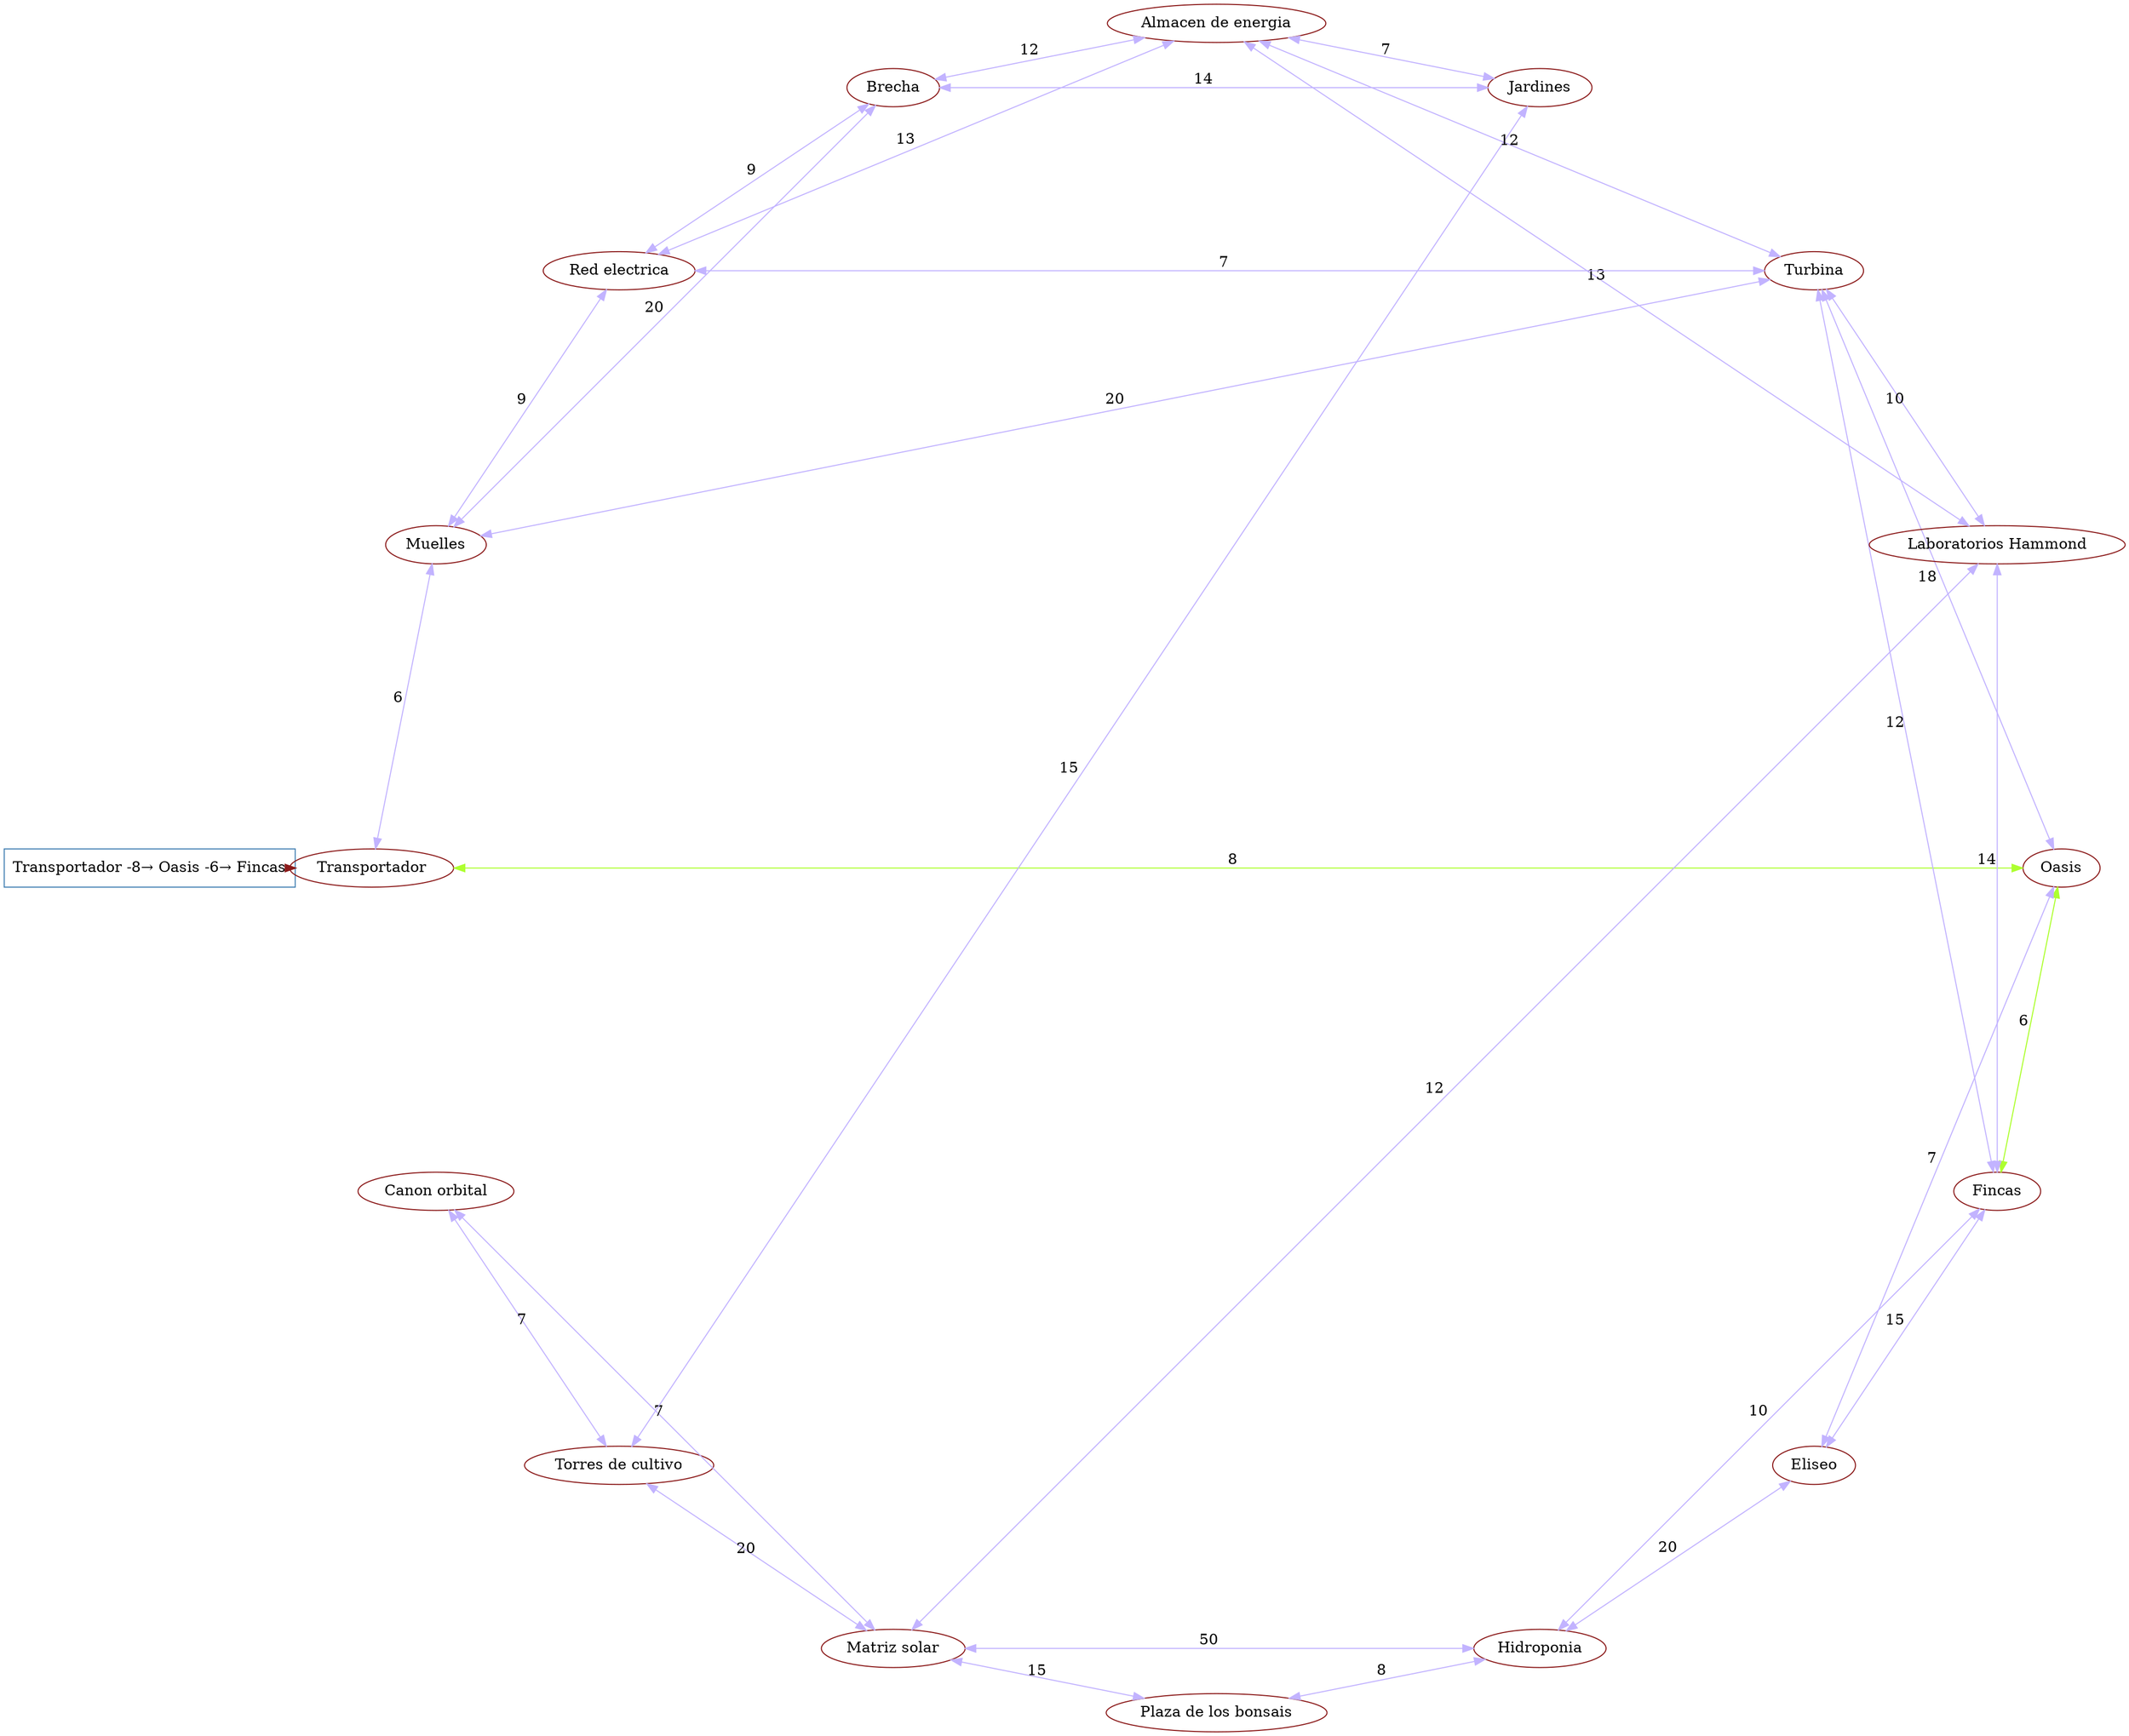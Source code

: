 digraph G { 
layout="circo" 
node [] 
subgraph cluster_0 { color = gray100;info[label="Transportador -8→ Oasis -6→ Fincas" shape=box color="steelblue"] 
}subgraph cluster_1 { color = gray100;Transportador[label="Transportador" color="coral"] 
Red_electrica[label="Red electrica"  color="coral"] 
Transportador[label="Transportador" color=greenyellow] 
Oasis[label="Oasis" color=greenyellow] 
Fincas[label="Fincas" color=greenyellow] 
Eliseo[label="Eliseo" color=firebrick4] 
Hidroponia[label="Hidroponia" color=firebrick4] 
Hidroponia[label="Hidroponia" color=firebrick4] 
Eliseo[label="Eliseo" color=firebrick4] 
Eliseo[label="Eliseo" color=firebrick4] 
Fincas[label="Fincas" color=firebrick4] 
Fincas[label="Fincas" color=firebrick4] 
Eliseo[label="Eliseo" color=firebrick4] 
Eliseo[label="Eliseo" color=firebrick4] 
Oasis[label="Oasis" color=firebrick4] 
Oasis[label="Oasis" color=firebrick4] 
Eliseo[label="Eliseo" color=firebrick4] 
Hidroponia[label="Hidroponia" color=firebrick4] 
Plaza_de_los_bonsais[label="Plaza de los bonsais" color=firebrick4] 
Plaza_de_los_bonsais[label="Plaza de los bonsais" color=firebrick4] 
Hidroponia[label="Hidroponia" color=firebrick4] 
Hidroponia[label="Hidroponia" color=firebrick4] 
Fincas[label="Fincas" color=firebrick4] 
Fincas[label="Fincas" color=firebrick4] 
Hidroponia[label="Hidroponia" color=firebrick4] 
Hidroponia[label="Hidroponia" color=firebrick4] 
Matriz_solar[label="Matriz solar" color=firebrick4] 
Matriz_solar[label="Matriz solar" color=firebrick4] 
Hidroponia[label="Hidroponia" color=firebrick4] 
Plaza_de_los_bonsais[label="Plaza de los bonsais" color=firebrick4] 
Matriz_solar[label="Matriz solar" color=firebrick4] 
Matriz_solar[label="Matriz solar" color=firebrick4] 
Plaza_de_los_bonsais[label="Plaza de los bonsais" color=firebrick4] 
Matriz_solar[label="Matriz solar" color=firebrick4] 
Laboratorios_Hammond[label="Laboratorios Hammond" color=firebrick4] 
Laboratorios_Hammond[label="Laboratorios Hammond" color=firebrick4] 
Matriz_solar[label="Matriz solar" color=firebrick4] 
Matriz_solar[label="Matriz solar" color=firebrick4] 
Torres_de_cultivo[label="Torres de cultivo" color=firebrick4] 
Torres_de_cultivo[label="Torres de cultivo" color=firebrick4] 
Matriz_solar[label="Matriz solar" color=firebrick4] 
Matriz_solar[label="Matriz solar" color=firebrick4] 
Canon_orbital[label="Canon orbital" color=firebrick4] 
Canon_orbital[label="Canon orbital" color=firebrick4] 
Matriz_solar[label="Matriz solar" color=firebrick4] 
Canon_orbital[label="Canon orbital" color=firebrick4] 
Torres_de_cultivo[label="Torres de cultivo" color=firebrick4] 
Torres_de_cultivo[label="Torres de cultivo" color=firebrick4] 
Canon_orbital[label="Canon orbital" color=firebrick4] 
Torres_de_cultivo[label="Torres de cultivo" color=firebrick4] 
Jardines[label="Jardines" color=firebrick4] 
Jardines[label="Jardines" color=firebrick4] 
Torres_de_cultivo[label="Torres de cultivo" color=firebrick4] 
Jardines[label="Jardines" color=firebrick4] 
Almacen_de_energia[label="Almacen de energia" color=firebrick4] 
Almacen_de_energia[label="Almacen de energia" color=firebrick4] 
Jardines[label="Jardines" color=firebrick4] 
Jardines[label="Jardines" color=firebrick4] 
Brecha[label="Brecha" color=firebrick4] 
Brecha[label="Brecha" color=firebrick4] 
Jardines[label="Jardines" color=firebrick4] 
Laboratorios_Hammond[label="Laboratorios Hammond" color=firebrick4] 
Almacen_de_energia[label="Almacen de energia" color=firebrick4] 
Almacen_de_energia[label="Almacen de energia" color=firebrick4] 
Laboratorios_Hammond[label="Laboratorios Hammond" color=firebrick4] 
Laboratorios_Hammond[label="Laboratorios Hammond" color=firebrick4] 
Fincas[label="Fincas" color=firebrick4] 
Fincas[label="Fincas" color=firebrick4] 
Laboratorios_Hammond[label="Laboratorios Hammond" color=firebrick4] 
Laboratorios_Hammond[label="Laboratorios Hammond" color=firebrick4] 
Turbina[label="Turbina" color=firebrick4] 
Turbina[label="Turbina" color=firebrick4] 
Laboratorios_Hammond[label="Laboratorios Hammond" color=firebrick4] 
Fincas[label="Fincas" color=firebrick4] 
Oasis[label="Oasis" color=firebrick4] 
Oasis[label="Oasis" color=firebrick4] 
Fincas[label="Fincas" color=firebrick4] 
Fincas[label="Fincas" color=firebrick4] 
Turbina[label="Turbina" color=firebrick4] 
Turbina[label="Turbina" color=firebrick4] 
Fincas[label="Fincas" color=firebrick4] 
Oasis[label="Oasis" color=firebrick4] 
Transportador[label="Transportador" color=firebrick4] 
Transportador[label="Transportador" color=firebrick4] 
Oasis[label="Oasis" color=firebrick4] 
Oasis[label="Oasis" color=firebrick4] 
Turbina[label="Turbina" color=firebrick4] 
Turbina[label="Turbina" color=firebrick4] 
Oasis[label="Oasis" color=firebrick4] 
Turbina[label="Turbina" color=firebrick4] 
Red_electrica[label="Red electrica" color=firebrick4] 
Red_electrica[label="Red electrica" color=firebrick4] 
Turbina[label="Turbina" color=firebrick4] 
Turbina[label="Turbina" color=firebrick4] 
Almacen_de_energia[label="Almacen de energia" color=firebrick4] 
Almacen_de_energia[label="Almacen de energia" color=firebrick4] 
Turbina[label="Turbina" color=firebrick4] 
Turbina[label="Turbina" color=firebrick4] 
Muelles[label="Muelles" color=firebrick4] 
Muelles[label="Muelles" color=firebrick4] 
Turbina[label="Turbina" color=firebrick4] 
Transportador[label="Transportador" color=firebrick4] 
Muelles[label="Muelles" color=firebrick4] 
Muelles[label="Muelles" color=firebrick4] 
Transportador[label="Transportador" color=firebrick4] 
Muelles[label="Muelles" color=firebrick4] 
Red_electrica[label="Red electrica" color=firebrick4] 
Red_electrica[label="Red electrica" color=firebrick4] 
Muelles[label="Muelles" color=firebrick4] 
Muelles[label="Muelles" color=firebrick4] 
Brecha[label="Brecha" color=firebrick4] 
Brecha[label="Brecha" color=firebrick4] 
Muelles[label="Muelles" color=firebrick4] 
Brecha[label="Brecha" color=firebrick4] 
Almacen_de_energia[label="Almacen de energia" color=firebrick4] 
Almacen_de_energia[label="Almacen de energia" color=firebrick4] 
Brecha[label="Brecha" color=firebrick4] 
Red_electrica[label="Red electrica" color=firebrick4] 
Brecha[label="Brecha" color=firebrick4] 
Brecha[label="Brecha" color=firebrick4] 
Red_electrica[label="Red electrica" color=firebrick4] 
Almacen_de_energia[label="Almacen de energia" color=firebrick4] 
Red_electrica[label="Red electrica" color=firebrick4] 
Red_electrica[label="Red electrica" color=firebrick4] 
Almacen_de_energia[label="Almacen de energia" color=firebrick4] 
Oasis -> Transportador [label="8" dir=both color=greenyellow] 
Fincas -> Oasis [label="6" dir=both color=greenyellow] 
Eliseo -> Hidroponia [label="20" dir=both color=".7 .3 1.0"] 
Eliseo -> Fincas [label="15" dir=both color=".7 .3 1.0"] 
Eliseo -> Oasis [label="7" dir=both color=".7 .3 1.0"] 
Hidroponia -> Plaza_de_los_bonsais [label="8" dir=both color=".7 .3 1.0"] 
Hidroponia -> Fincas [label="10" dir=both color=".7 .3 1.0"] 
Hidroponia -> Matriz_solar [label="50" dir=both color=".7 .3 1.0"] 
Plaza_de_los_bonsais -> Matriz_solar [label="15" dir=both color=".7 .3 1.0"] 
Matriz_solar -> Laboratorios_Hammond [label="12" dir=both color=".7 .3 1.0"] 
Matriz_solar -> Torres_de_cultivo [label="20" dir=both color=".7 .3 1.0"] 
Matriz_solar -> Canon_orbital [label="7" dir=both color=".7 .3 1.0"] 
Canon_orbital -> Torres_de_cultivo [label="7" dir=both color=".7 .3 1.0"] 
Torres_de_cultivo -> Jardines [label="15" dir=both color=".7 .3 1.0"] 
Jardines -> Almacen_de_energia [label="7" dir=both color=".7 .3 1.0"] 
Jardines -> Brecha [label="14" dir=both color=".7 .3 1.0"] 
Laboratorios_Hammond -> Almacen_de_energia [label="13" dir=both color=".7 .3 1.0"] 
Laboratorios_Hammond -> Fincas [label="14" dir=both color=".7 .3 1.0"] 
Laboratorios_Hammond -> Turbina [label="10" dir=both color=".7 .3 1.0"] 
Fincas -> Turbina [label="12" dir=both color=".7 .3 1.0"] 
Oasis -> Turbina [label="18" dir=both color=".7 .3 1.0"] 
Turbina -> Red_electrica [label="7" dir=both color=".7 .3 1.0"] 
Turbina -> Almacen_de_energia [label="12" dir=both color=".7 .3 1.0"] 
Turbina -> Muelles [label="20" dir=both color=".7 .3 1.0"] 
Transportador -> Muelles [label="6" dir=both color=".7 .3 1.0"] 
Muelles -> Red_electrica [label="9" dir=both color=".7 .3 1.0"] 
Muelles -> Brecha [label="20" dir=both color=".7 .3 1.0"] 
Brecha -> Almacen_de_energia [label="12" dir=both color=".7 .3 1.0"] 
Red_electrica -> Brecha [label="9" dir=both color=".7 .3 1.0"] 
Almacen_de_energia -> Red_electrica [label="13" dir=both color=".7 .3 1.0"] 
}info -> Transportador [color="firebrick4"] 
}